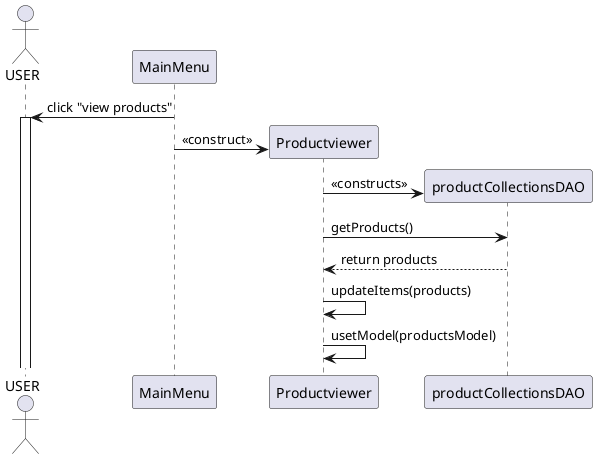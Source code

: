 @startuml
actor "USER" as user
participant "MainMenu" as menu
participant "Productviewer" as viewer
participant "productCollectionsDAO" as DAO



user <- menu++ : click "view products"
create viewer
menu -> viewer: <<construct>>
create DAO
viewer -> DAO : <<constructs>>
viewer -> DAO : getProducts()
DAO --> viewer: return products
DAO--
viewer -> viewer : updateItems(products)
viewer -> viewer : usetModel(productsModel)


@enduml


